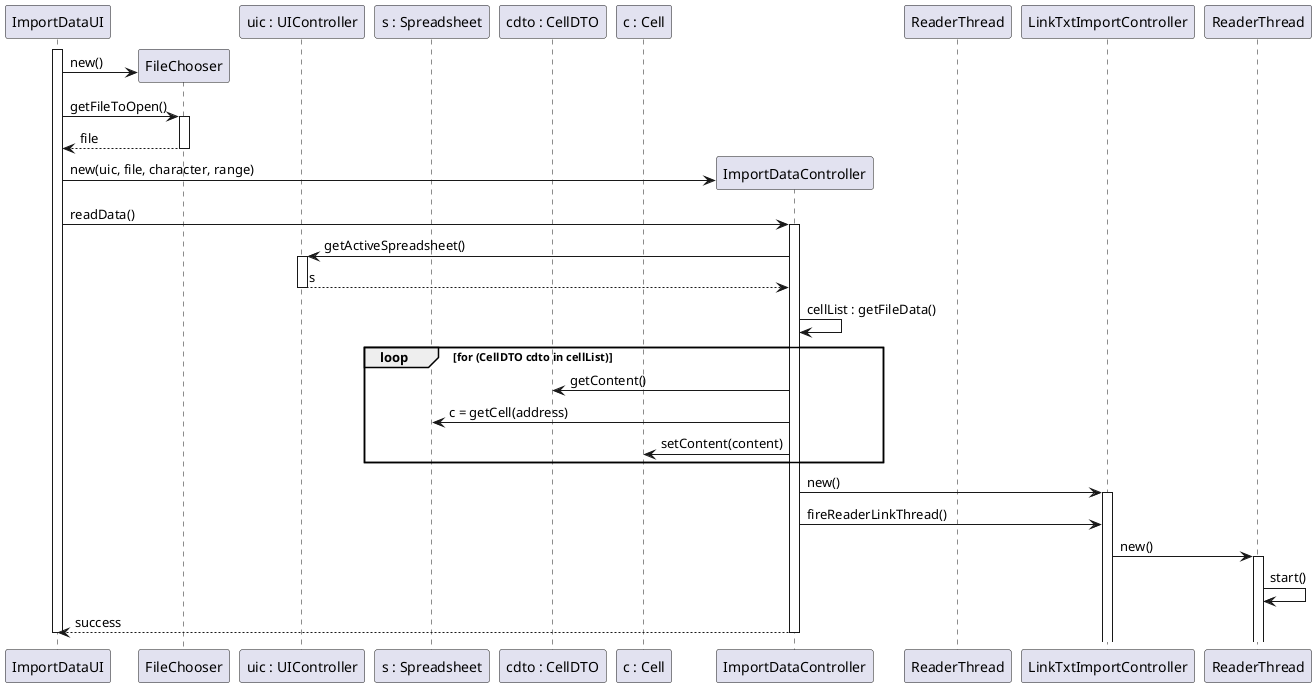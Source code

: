 @startuml ipc04_02_design_import.png

participant "ImportDataUI" as UI
participant "FileChooser" as FileChooser
participant "ImportDataController" as Controller
participant "uic : UIController" as UIController
participant "s : Spreadsheet" as Spreadsheet
participant "cdto : CellDTO" as CellDTO
participant "c : Cell" as Cell
participant "LinkTxtImportController" as Controller
participant "ReaderThread" as Thread

activate UI
create FileChooser
UI -> FileChooser : new()
UI -> FileChooser : getFileToOpen()
activate FileChooser
UI <-- FileChooser : file
deactivate FileChooser
create Controller
UI -> Controller : new(uic, file, character, range)
UI -> Controller : readData()
activate Controller
Controller -> UIController : getActiveSpreadsheet()
activate UIController
Controller <-- UIController : s
deactivate UIController
Controller -> Controller : cellList : getFileData()
loop for (CellDTO cdto in cellList)
    Controller -> CellDTO : getContent()
    Controller -> Spreadsheet : c = getCell(address)
    Controller -> Cell : setContent(content)
end
Controller -> LinkTxtImportController : new()
activate LinkTxtImportController
Controller -> LinkTxtImportController : fireReaderLinkThread()
LinkTxtImportController -> ReaderThread : new()
activate ReaderThread
ReaderThread -> ReaderThread : start()
UI <-- Controller : success
deactivate Controller
deactivate UI

@enduml ipc04_02_design_import.png
